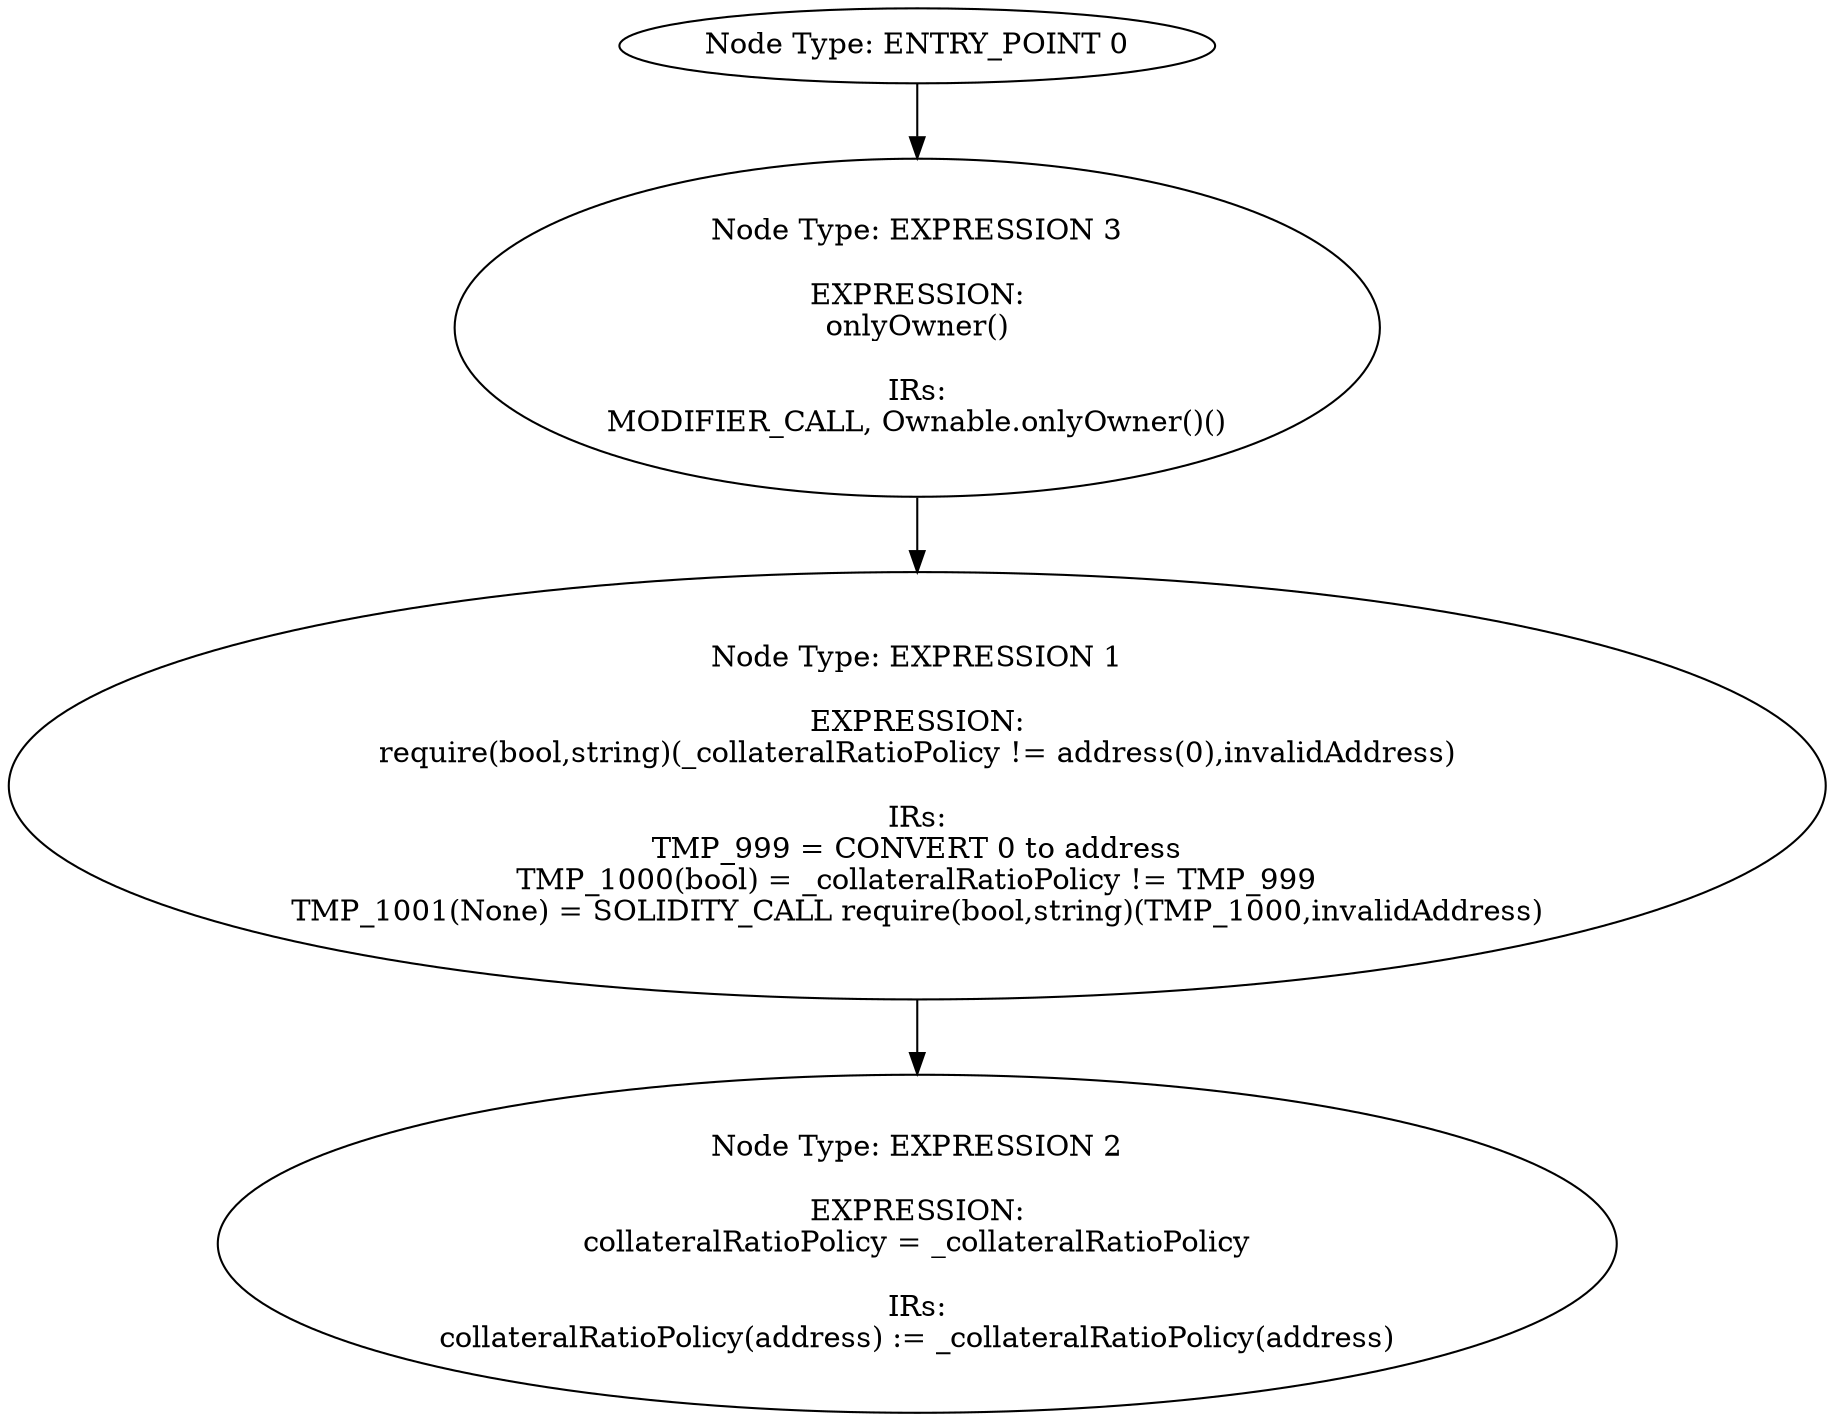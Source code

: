 digraph{
0[label="Node Type: ENTRY_POINT 0
"];
0->3;
1[label="Node Type: EXPRESSION 1

EXPRESSION:
require(bool,string)(_collateralRatioPolicy != address(0),invalidAddress)

IRs:
TMP_999 = CONVERT 0 to address
TMP_1000(bool) = _collateralRatioPolicy != TMP_999
TMP_1001(None) = SOLIDITY_CALL require(bool,string)(TMP_1000,invalidAddress)"];
1->2;
2[label="Node Type: EXPRESSION 2

EXPRESSION:
collateralRatioPolicy = _collateralRatioPolicy

IRs:
collateralRatioPolicy(address) := _collateralRatioPolicy(address)"];
3[label="Node Type: EXPRESSION 3

EXPRESSION:
onlyOwner()

IRs:
MODIFIER_CALL, Ownable.onlyOwner()()"];
3->1;
}
